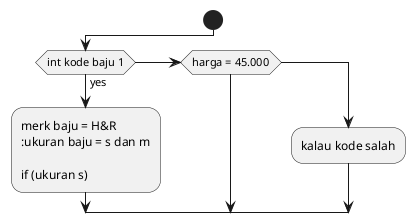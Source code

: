 @startuml if 
    
    ' kode baju 1 = H&R
    ' kode baju 2 = Adidas

    ' ukuran baju 1 = s dan m
    ' ukuran baju 2 = s dan m

    ' harga kode baju 1 = 45.000
    ' harga kode baju 2 = 60.000

    ' harga kode baju 2 = 60.000
    ' harga kode baju 2 = 75.000

    
    start
    if(int kode baju 1) then (yes)
    :merk baju = H&R
    :ukuran baju = s dan m

    if (ukuran s);
    elseif (harga = 45.000)






else
  :kalau kode salah;

@enduml